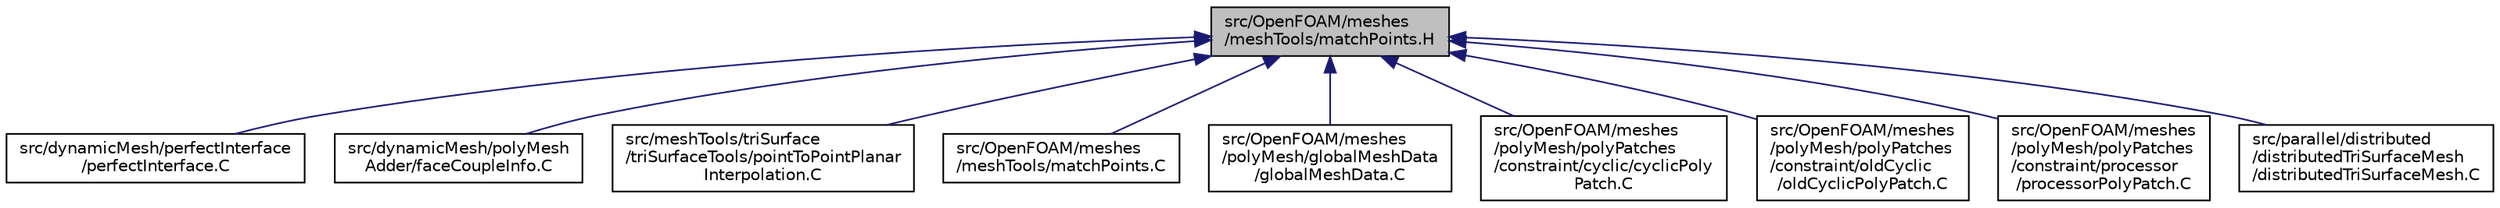 digraph "src/OpenFOAM/meshes/meshTools/matchPoints.H"
{
  bgcolor="transparent";
  edge [fontname="Helvetica",fontsize="10",labelfontname="Helvetica",labelfontsize="10"];
  node [fontname="Helvetica",fontsize="10",shape=record];
  Node1 [label="src/OpenFOAM/meshes\l/meshTools/matchPoints.H",height=0.2,width=0.4,color="black", fillcolor="grey75", style="filled", fontcolor="black"];
  Node1 -> Node2 [dir="back",color="midnightblue",fontsize="10",style="solid",fontname="Helvetica"];
  Node2 [label="src/dynamicMesh/perfectInterface\l/perfectInterface.C",height=0.2,width=0.4,color="black",URL="$a04996.html",tooltip="Best thing is probably to look at attachDetach which does almost exactly the same but for the geometr..."];
  Node1 -> Node3 [dir="back",color="midnightblue",fontsize="10",style="solid",fontname="Helvetica"];
  Node3 [label="src/dynamicMesh/polyMesh\lAdder/faceCoupleInfo.C",height=0.2,width=0.4,color="black",URL="$a05003.html"];
  Node1 -> Node4 [dir="back",color="midnightblue",fontsize="10",style="solid",fontname="Helvetica"];
  Node4 [label="src/meshTools/triSurface\l/triSurfaceTools/pointToPointPlanar\lInterpolation.C",height=0.2,width=0.4,color="black",URL="$a07679.html"];
  Node1 -> Node5 [dir="back",color="midnightblue",fontsize="10",style="solid",fontname="Helvetica"];
  Node5 [label="src/OpenFOAM/meshes\l/meshTools/matchPoints.C",height=0.2,width=0.4,color="black",URL="$a08740.html"];
  Node1 -> Node6 [dir="back",color="midnightblue",fontsize="10",style="solid",fontname="Helvetica"];
  Node6 [label="src/OpenFOAM/meshes\l/polyMesh/globalMeshData\l/globalMeshData.C",height=0.2,width=0.4,color="black",URL="$a08791.html"];
  Node1 -> Node7 [dir="back",color="midnightblue",fontsize="10",style="solid",fontname="Helvetica"];
  Node7 [label="src/OpenFOAM/meshes\l/polyMesh/polyPatches\l/constraint/cyclic/cyclicPoly\lPatch.C",height=0.2,width=0.4,color="black",URL="$a08845.html"];
  Node1 -> Node8 [dir="back",color="midnightblue",fontsize="10",style="solid",fontname="Helvetica"];
  Node8 [label="src/OpenFOAM/meshes\l/polyMesh/polyPatches\l/constraint/oldCyclic\l/oldCyclicPolyPatch.C",height=0.2,width=0.4,color="black",URL="$a08853.html"];
  Node1 -> Node9 [dir="back",color="midnightblue",fontsize="10",style="solid",fontname="Helvetica"];
  Node9 [label="src/OpenFOAM/meshes\l/polyMesh/polyPatches\l/constraint/processor\l/processorPolyPatch.C",height=0.2,width=0.4,color="black",URL="$a08855.html"];
  Node1 -> Node10 [dir="back",color="midnightblue",fontsize="10",style="solid",fontname="Helvetica"];
  Node10 [label="src/parallel/distributed\l/distributedTriSurfaceMesh\l/distributedTriSurfaceMesh.C",height=0.2,width=0.4,color="black",URL="$a09347.html"];
}
